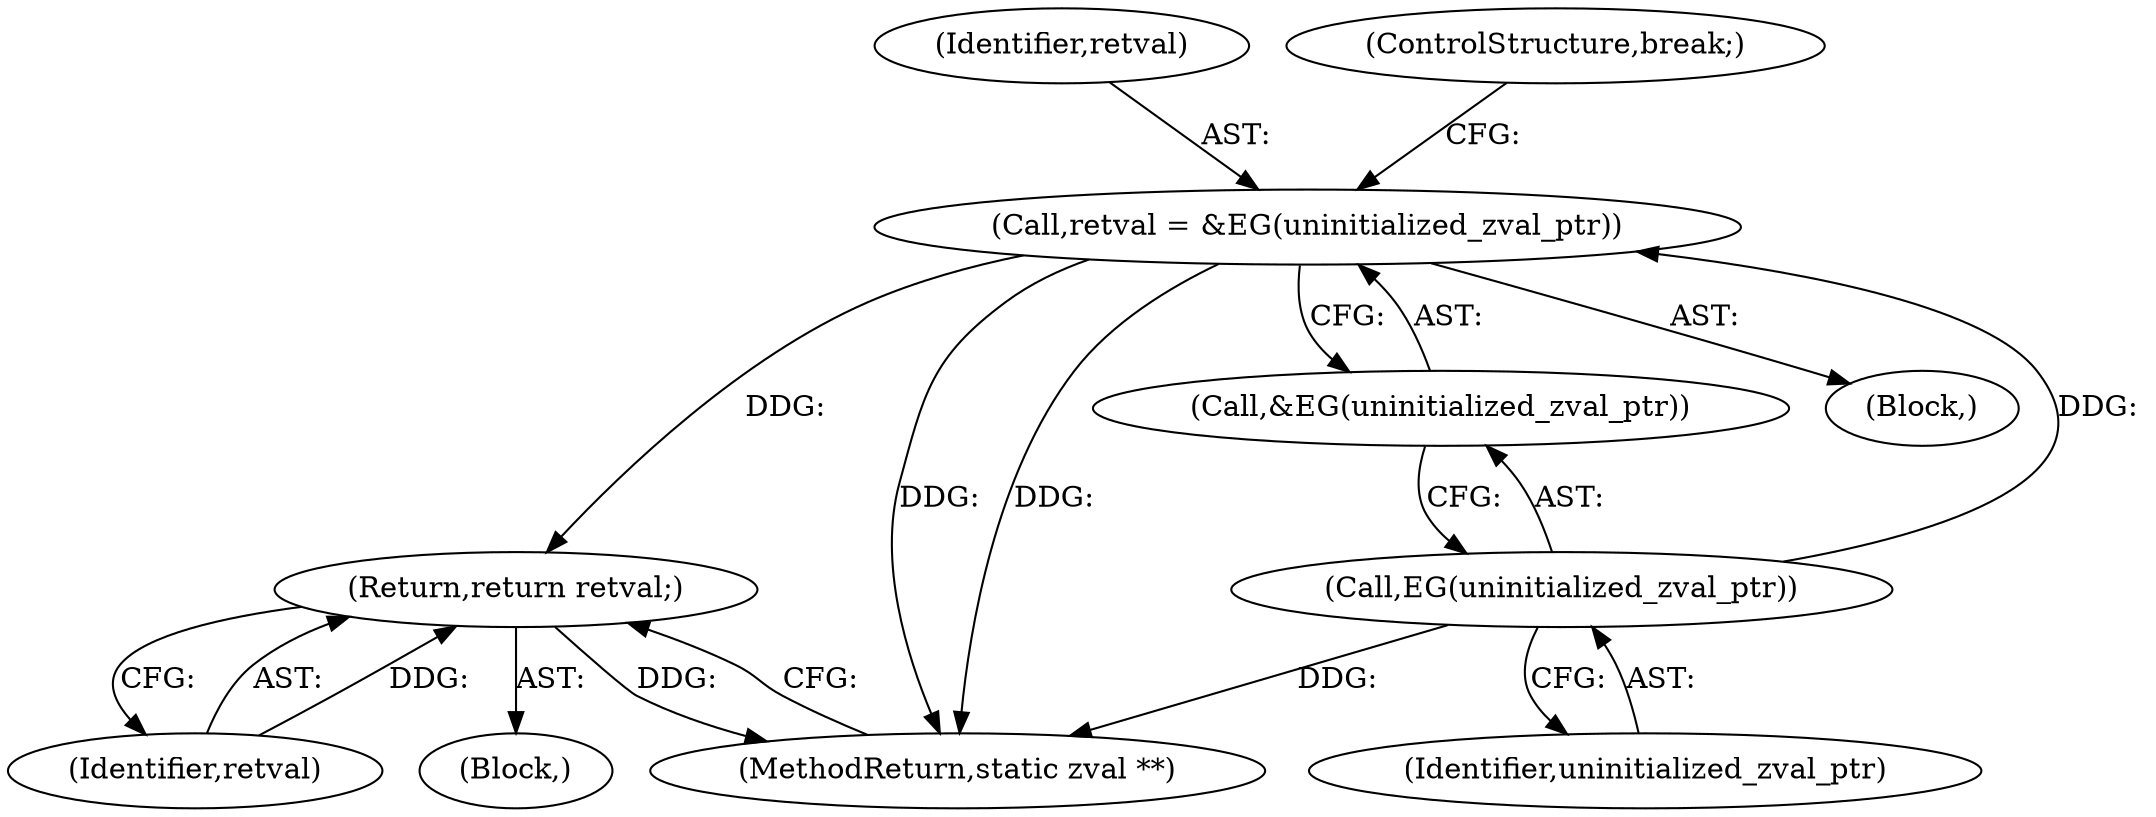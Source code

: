 digraph "0_php-src_ecb7f58a069be0dec4a6131b6351a761f808f22e?w=1_0@pointer" {
"1000274" [label="(Call,retval = &EG(uninitialized_zval_ptr))"];
"1000277" [label="(Call,EG(uninitialized_zval_ptr))"];
"1000303" [label="(Return,return retval;)"];
"1000324" [label="(MethodReturn,static zval **)"];
"1000276" [label="(Call,&EG(uninitialized_zval_ptr))"];
"1000304" [label="(Identifier,retval)"];
"1000277" [label="(Call,EG(uninitialized_zval_ptr))"];
"1000148" [label="(Block,)"];
"1000275" [label="(Identifier,retval)"];
"1000279" [label="(ControlStructure,break;)"];
"1000274" [label="(Call,retval = &EG(uninitialized_zval_ptr))"];
"1000278" [label="(Identifier,uninitialized_zval_ptr)"];
"1000303" [label="(Return,return retval;)"];
"1000266" [label="(Block,)"];
"1000274" -> "1000266"  [label="AST: "];
"1000274" -> "1000276"  [label="CFG: "];
"1000275" -> "1000274"  [label="AST: "];
"1000276" -> "1000274"  [label="AST: "];
"1000279" -> "1000274"  [label="CFG: "];
"1000274" -> "1000324"  [label="DDG: "];
"1000274" -> "1000324"  [label="DDG: "];
"1000277" -> "1000274"  [label="DDG: "];
"1000274" -> "1000303"  [label="DDG: "];
"1000277" -> "1000276"  [label="AST: "];
"1000277" -> "1000278"  [label="CFG: "];
"1000278" -> "1000277"  [label="AST: "];
"1000276" -> "1000277"  [label="CFG: "];
"1000277" -> "1000324"  [label="DDG: "];
"1000303" -> "1000148"  [label="AST: "];
"1000303" -> "1000304"  [label="CFG: "];
"1000304" -> "1000303"  [label="AST: "];
"1000324" -> "1000303"  [label="CFG: "];
"1000303" -> "1000324"  [label="DDG: "];
"1000304" -> "1000303"  [label="DDG: "];
}
